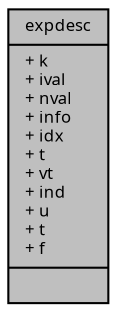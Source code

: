 digraph "expdesc"
{
  edge [fontname="Sans",fontsize="8",labelfontname="Sans",labelfontsize="8"];
  node [fontname="Sans",fontsize="8",shape=record];
  Node1 [label="{expdesc\n|+ k\l+ ival\l+ nval\l+ info\l+ idx\l+ t\l+ vt\l+ ind\l+ u\l+ t\l+ f\l|}",height=0.2,width=0.4,color="black", fillcolor="grey75", style="filled", fontcolor="black"];
}

